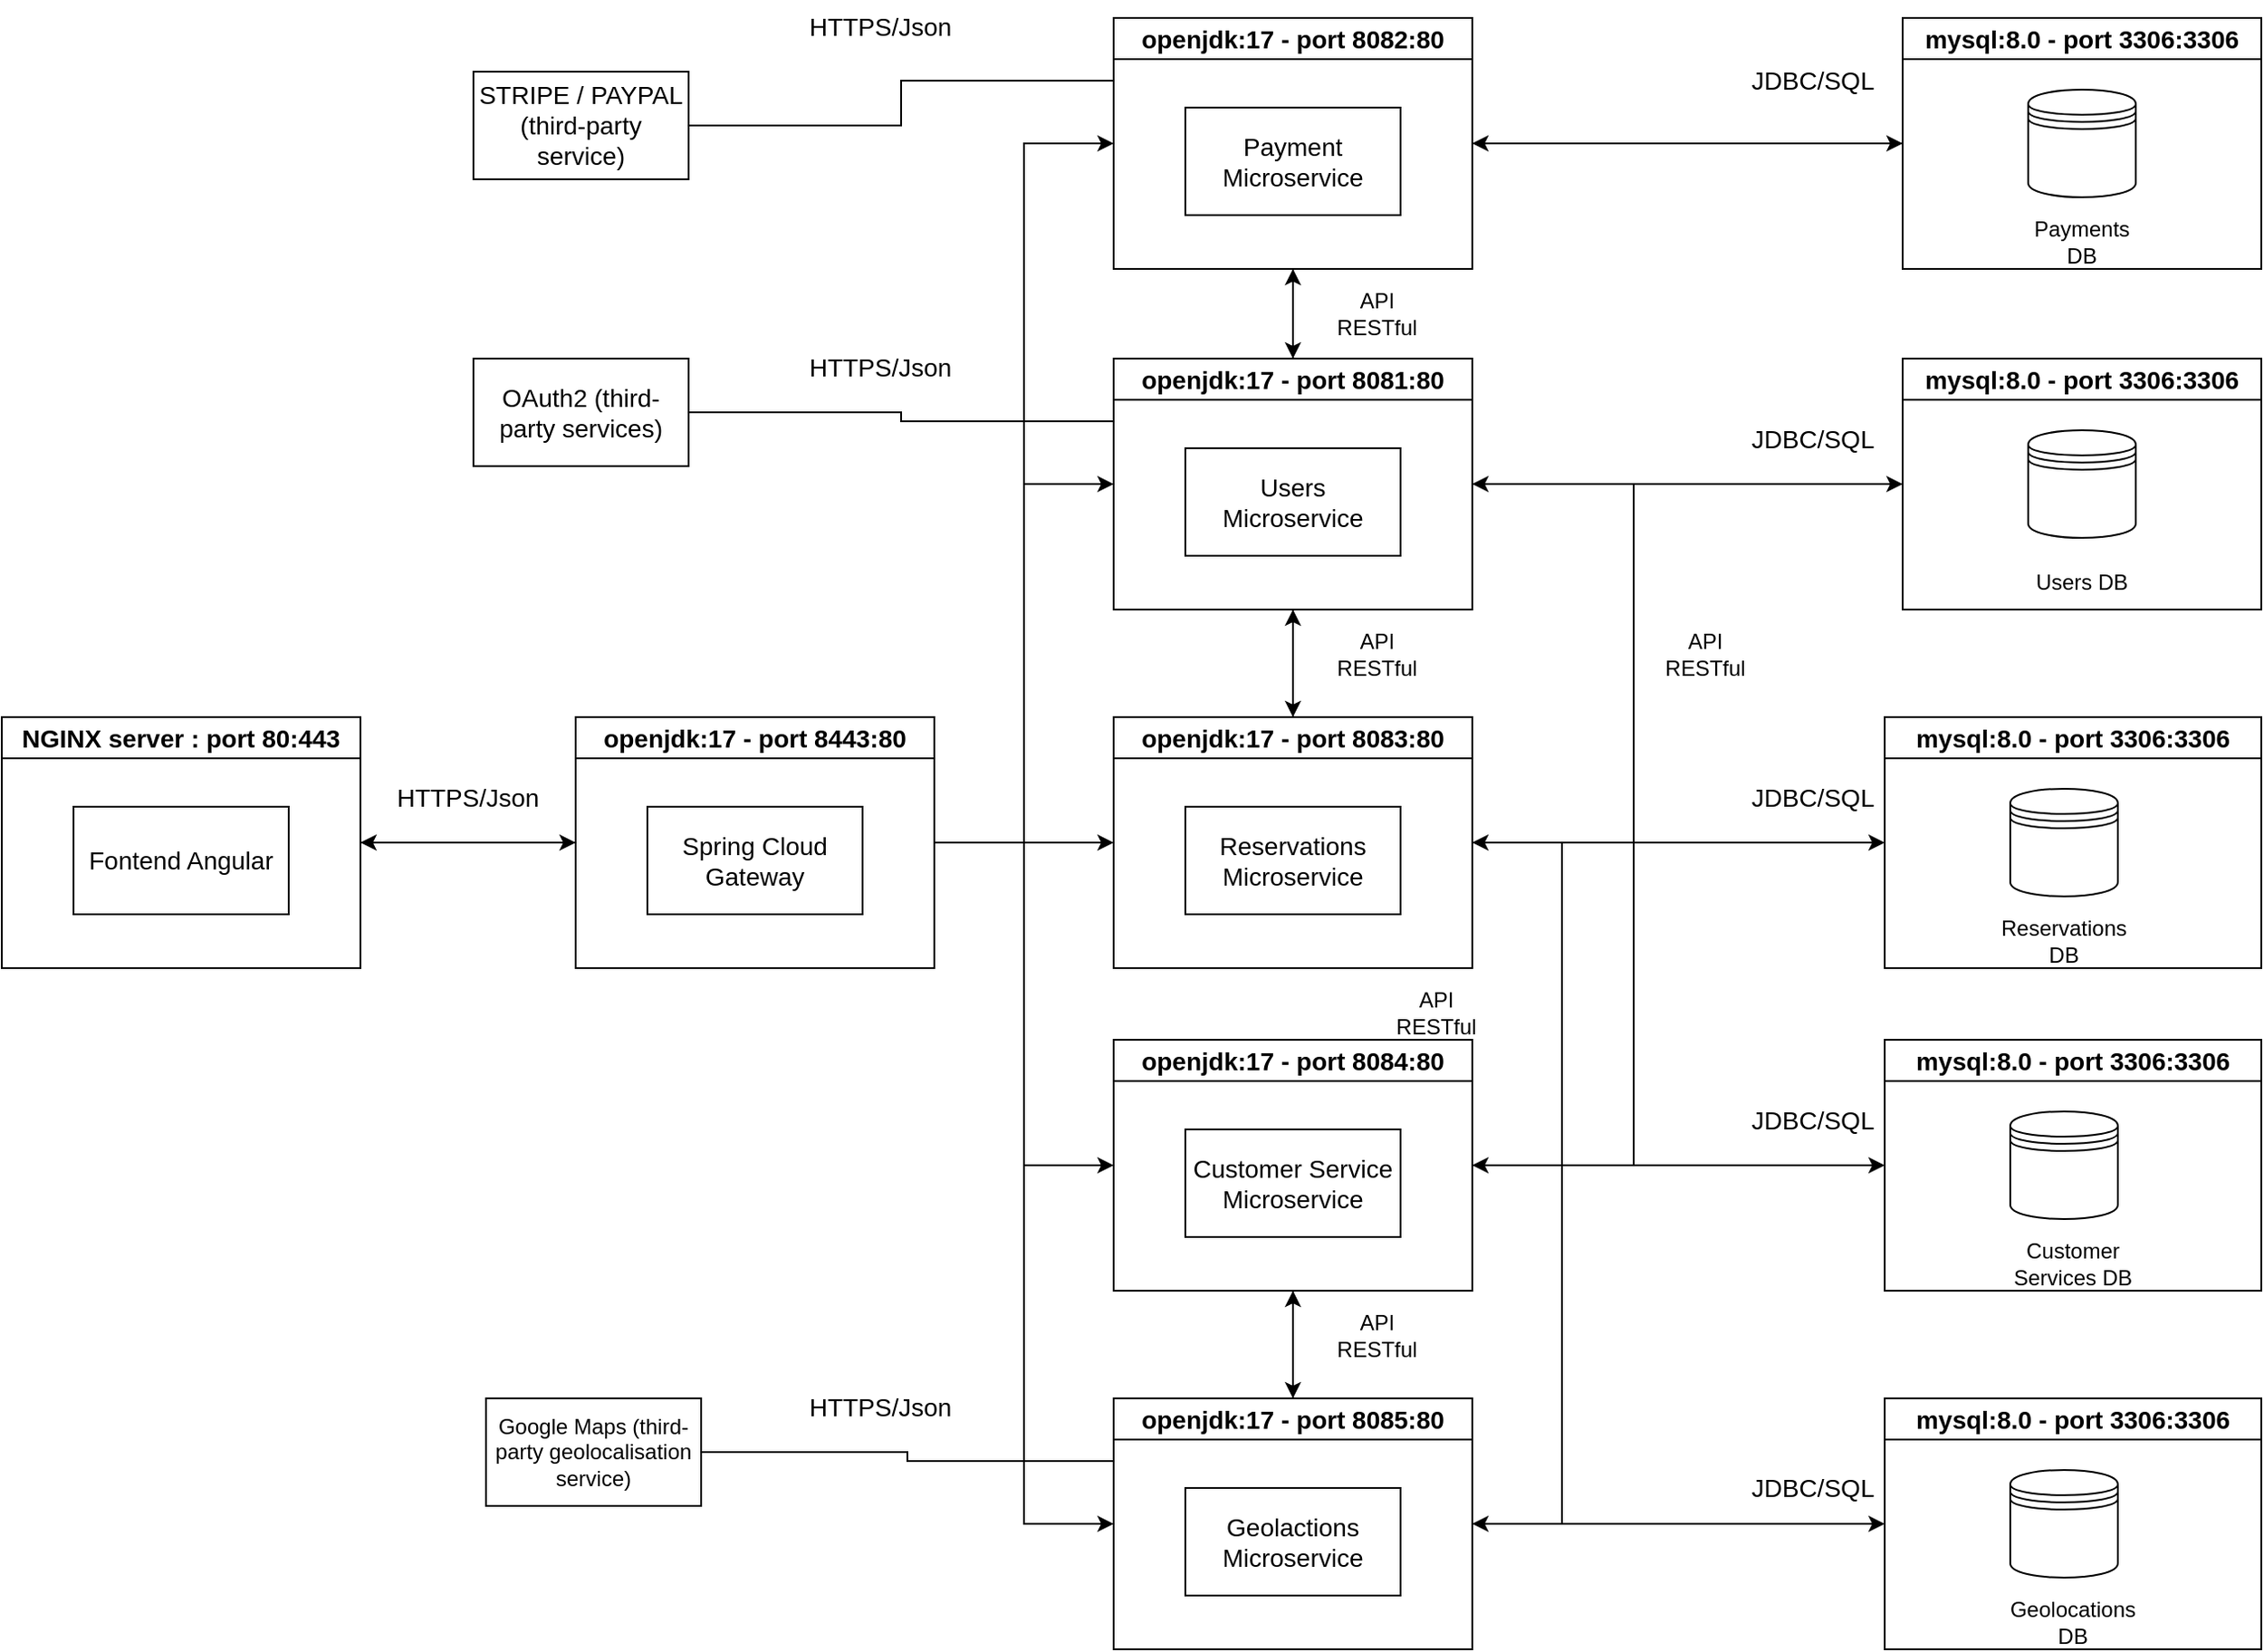 <mxfile version="24.7.7">
  <diagram name="Page-1" id="HTvIIr98uRL_a_d4ipdB">
    <mxGraphModel dx="1766" dy="2174" grid="1" gridSize="10" guides="1" tooltips="1" connect="1" arrows="1" fold="1" page="1" pageScale="1" pageWidth="827" pageHeight="1169" math="0" shadow="0">
      <root>
        <mxCell id="0" />
        <mxCell id="1" parent="0" />
        <mxCell id="VIl7qetFcdLMGMQmezE--7" style="edgeStyle=orthogonalEdgeStyle;rounded=0;orthogonalLoop=1;jettySize=auto;html=1;entryX=0;entryY=0.5;entryDx=0;entryDy=0;" edge="1" parent="1" source="VIl7qetFcdLMGMQmezE--1" target="VIl7qetFcdLMGMQmezE--3">
          <mxGeometry relative="1" as="geometry" />
        </mxCell>
        <mxCell id="VIl7qetFcdLMGMQmezE--1" value="&lt;font style=&quot;font-size: 14px;&quot;&gt;NGINX server : port 80:443&lt;/font&gt;" style="swimlane;whiteSpace=wrap;html=1;" vertex="1" parent="1">
          <mxGeometry x="30" y="170" width="200" height="140" as="geometry" />
        </mxCell>
        <UserObject label="&lt;font style=&quot;font-size: 14px;&quot;&gt;Fontend Angular&lt;/font&gt;" treeRoot="1" id="VIl7qetFcdLMGMQmezE--2">
          <mxCell style="whiteSpace=wrap;html=1;align=center;treeFolding=1;treeMoving=1;newEdgeStyle={&quot;edgeStyle&quot;:&quot;elbowEdgeStyle&quot;,&quot;startArrow&quot;:&quot;none&quot;,&quot;endArrow&quot;:&quot;none&quot;};" vertex="1" parent="VIl7qetFcdLMGMQmezE--1">
            <mxGeometry x="40" y="50" width="120" height="60" as="geometry" />
          </mxCell>
        </UserObject>
        <mxCell id="VIl7qetFcdLMGMQmezE--8" style="edgeStyle=orthogonalEdgeStyle;rounded=0;orthogonalLoop=1;jettySize=auto;html=1;entryX=1;entryY=0.5;entryDx=0;entryDy=0;" edge="1" parent="1" source="VIl7qetFcdLMGMQmezE--3" target="VIl7qetFcdLMGMQmezE--1">
          <mxGeometry relative="1" as="geometry" />
        </mxCell>
        <mxCell id="VIl7qetFcdLMGMQmezE--18" style="edgeStyle=orthogonalEdgeStyle;rounded=0;orthogonalLoop=1;jettySize=auto;html=1;entryX=0;entryY=0.5;entryDx=0;entryDy=0;" edge="1" parent="1" source="VIl7qetFcdLMGMQmezE--3" target="VIl7qetFcdLMGMQmezE--12">
          <mxGeometry relative="1" as="geometry" />
        </mxCell>
        <mxCell id="VIl7qetFcdLMGMQmezE--19" style="edgeStyle=orthogonalEdgeStyle;rounded=0;orthogonalLoop=1;jettySize=auto;html=1;entryX=0;entryY=0.5;entryDx=0;entryDy=0;" edge="1" parent="1" source="VIl7qetFcdLMGMQmezE--3" target="VIl7qetFcdLMGMQmezE--5">
          <mxGeometry relative="1" as="geometry" />
        </mxCell>
        <mxCell id="VIl7qetFcdLMGMQmezE--20" style="edgeStyle=orthogonalEdgeStyle;rounded=0;orthogonalLoop=1;jettySize=auto;html=1;entryX=0;entryY=0.5;entryDx=0;entryDy=0;" edge="1" parent="1" source="VIl7qetFcdLMGMQmezE--3" target="VIl7qetFcdLMGMQmezE--10">
          <mxGeometry relative="1" as="geometry" />
        </mxCell>
        <mxCell id="VIl7qetFcdLMGMQmezE--21" style="edgeStyle=orthogonalEdgeStyle;rounded=0;orthogonalLoop=1;jettySize=auto;html=1;entryX=0;entryY=0.5;entryDx=0;entryDy=0;" edge="1" parent="1" source="VIl7qetFcdLMGMQmezE--3" target="VIl7qetFcdLMGMQmezE--14">
          <mxGeometry relative="1" as="geometry" />
        </mxCell>
        <mxCell id="VIl7qetFcdLMGMQmezE--22" style="edgeStyle=orthogonalEdgeStyle;rounded=0;orthogonalLoop=1;jettySize=auto;html=1;entryX=0;entryY=0.5;entryDx=0;entryDy=0;" edge="1" parent="1" source="VIl7qetFcdLMGMQmezE--3" target="VIl7qetFcdLMGMQmezE--16">
          <mxGeometry relative="1" as="geometry" />
        </mxCell>
        <mxCell id="VIl7qetFcdLMGMQmezE--3" value="&lt;font style=&quot;font-size: 14px;&quot;&gt;openjdk:17 - port 8443:80&lt;/font&gt;" style="swimlane;whiteSpace=wrap;html=1;" vertex="1" parent="1">
          <mxGeometry x="350" y="170" width="200" height="140" as="geometry" />
        </mxCell>
        <UserObject label="&lt;font style=&quot;font-size: 14px;&quot;&gt;Spring Cloud Gateway&lt;/font&gt;" treeRoot="1" id="VIl7qetFcdLMGMQmezE--4">
          <mxCell style="whiteSpace=wrap;html=1;align=center;treeFolding=1;treeMoving=1;newEdgeStyle={&quot;edgeStyle&quot;:&quot;elbowEdgeStyle&quot;,&quot;startArrow&quot;:&quot;none&quot;,&quot;endArrow&quot;:&quot;none&quot;};" vertex="1" parent="VIl7qetFcdLMGMQmezE--3">
            <mxGeometry x="40" y="50" width="120" height="60" as="geometry" />
          </mxCell>
        </UserObject>
        <mxCell id="VIl7qetFcdLMGMQmezE--44" style="edgeStyle=orthogonalEdgeStyle;rounded=0;orthogonalLoop=1;jettySize=auto;html=1;entryX=0.5;entryY=1;entryDx=0;entryDy=0;" edge="1" parent="1" source="VIl7qetFcdLMGMQmezE--5" target="VIl7qetFcdLMGMQmezE--10">
          <mxGeometry relative="1" as="geometry" />
        </mxCell>
        <mxCell id="VIl7qetFcdLMGMQmezE--49" style="edgeStyle=orthogonalEdgeStyle;rounded=0;orthogonalLoop=1;jettySize=auto;html=1;" edge="1" parent="1" source="VIl7qetFcdLMGMQmezE--5">
          <mxGeometry relative="1" as="geometry">
            <mxPoint x="750" y="170" as="targetPoint" />
          </mxGeometry>
        </mxCell>
        <mxCell id="VIl7qetFcdLMGMQmezE--65" style="edgeStyle=orthogonalEdgeStyle;rounded=0;orthogonalLoop=1;jettySize=auto;html=1;entryX=1;entryY=0.5;entryDx=0;entryDy=0;" edge="1" parent="1" source="VIl7qetFcdLMGMQmezE--5" target="VIl7qetFcdLMGMQmezE--14">
          <mxGeometry relative="1" as="geometry">
            <Array as="points">
              <mxPoint x="940" y="40" />
              <mxPoint x="940" y="420" />
            </Array>
          </mxGeometry>
        </mxCell>
        <mxCell id="VIl7qetFcdLMGMQmezE--84" style="edgeStyle=orthogonalEdgeStyle;rounded=0;orthogonalLoop=1;jettySize=auto;html=1;entryX=0;entryY=0.5;entryDx=0;entryDy=0;" edge="1" parent="1" source="VIl7qetFcdLMGMQmezE--5" target="VIl7qetFcdLMGMQmezE--81">
          <mxGeometry relative="1" as="geometry" />
        </mxCell>
        <mxCell id="VIl7qetFcdLMGMQmezE--5" value="&lt;font style=&quot;font-size: 14px;&quot;&gt;openjdk:17 - port 8081:80&lt;/font&gt;" style="swimlane;whiteSpace=wrap;html=1;" vertex="1" parent="1">
          <mxGeometry x="650" y="-30" width="200" height="140" as="geometry" />
        </mxCell>
        <UserObject label="&lt;font style=&quot;font-size: 14px;&quot;&gt;Users Microservice&lt;/font&gt;" treeRoot="1" id="VIl7qetFcdLMGMQmezE--6">
          <mxCell style="whiteSpace=wrap;html=1;align=center;treeFolding=1;treeMoving=1;newEdgeStyle={&quot;edgeStyle&quot;:&quot;elbowEdgeStyle&quot;,&quot;startArrow&quot;:&quot;none&quot;,&quot;endArrow&quot;:&quot;none&quot;};" vertex="1" parent="VIl7qetFcdLMGMQmezE--5">
            <mxGeometry x="40" y="50" width="120" height="60" as="geometry" />
          </mxCell>
        </UserObject>
        <mxCell id="VIl7qetFcdLMGMQmezE--9" value="&lt;font style=&quot;font-size: 14px;&quot;&gt;HTTPS/Json&lt;/font&gt;" style="text;html=1;align=center;verticalAlign=middle;whiteSpace=wrap;rounded=0;" vertex="1" parent="1">
          <mxGeometry x="260" y="200" width="60" height="30" as="geometry" />
        </mxCell>
        <mxCell id="VIl7qetFcdLMGMQmezE--43" style="edgeStyle=orthogonalEdgeStyle;rounded=0;orthogonalLoop=1;jettySize=auto;html=1;entryX=0.5;entryY=0;entryDx=0;entryDy=0;" edge="1" parent="1" source="VIl7qetFcdLMGMQmezE--10" target="VIl7qetFcdLMGMQmezE--5">
          <mxGeometry relative="1" as="geometry" />
        </mxCell>
        <mxCell id="VIl7qetFcdLMGMQmezE--74" style="edgeStyle=orthogonalEdgeStyle;rounded=0;orthogonalLoop=1;jettySize=auto;html=1;entryX=0;entryY=0.5;entryDx=0;entryDy=0;" edge="1" parent="1" source="VIl7qetFcdLMGMQmezE--10" target="VIl7qetFcdLMGMQmezE--69">
          <mxGeometry relative="1" as="geometry" />
        </mxCell>
        <mxCell id="VIl7qetFcdLMGMQmezE--10" value="&lt;font style=&quot;font-size: 14px;&quot;&gt;openjdk:17 - port 8082:80&lt;/font&gt;" style="swimlane;whiteSpace=wrap;html=1;" vertex="1" parent="1">
          <mxGeometry x="650" y="-220" width="200" height="140" as="geometry" />
        </mxCell>
        <UserObject label="&lt;font style=&quot;font-size: 14px;&quot;&gt;Payment Microservice&lt;/font&gt;" treeRoot="1" id="VIl7qetFcdLMGMQmezE--11">
          <mxCell style="whiteSpace=wrap;html=1;align=center;treeFolding=1;treeMoving=1;newEdgeStyle={&quot;edgeStyle&quot;:&quot;elbowEdgeStyle&quot;,&quot;startArrow&quot;:&quot;none&quot;,&quot;endArrow&quot;:&quot;none&quot;};" vertex="1" parent="VIl7qetFcdLMGMQmezE--10">
            <mxGeometry x="40" y="50" width="120" height="60" as="geometry" />
          </mxCell>
        </UserObject>
        <mxCell id="VIl7qetFcdLMGMQmezE--47" style="edgeStyle=orthogonalEdgeStyle;rounded=0;orthogonalLoop=1;jettySize=auto;html=1;entryX=0.5;entryY=1;entryDx=0;entryDy=0;" edge="1" parent="1" source="VIl7qetFcdLMGMQmezE--12" target="VIl7qetFcdLMGMQmezE--5">
          <mxGeometry relative="1" as="geometry" />
        </mxCell>
        <mxCell id="VIl7qetFcdLMGMQmezE--60" style="edgeStyle=orthogonalEdgeStyle;rounded=0;orthogonalLoop=1;jettySize=auto;html=1;entryX=1;entryY=0.5;entryDx=0;entryDy=0;" edge="1" parent="1" source="VIl7qetFcdLMGMQmezE--12" target="VIl7qetFcdLMGMQmezE--16">
          <mxGeometry relative="1" as="geometry">
            <Array as="points">
              <mxPoint x="900" y="240" />
              <mxPoint x="900" y="620" />
            </Array>
          </mxGeometry>
        </mxCell>
        <mxCell id="VIl7qetFcdLMGMQmezE--89" style="edgeStyle=orthogonalEdgeStyle;rounded=0;orthogonalLoop=1;jettySize=auto;html=1;entryX=0;entryY=0.5;entryDx=0;entryDy=0;" edge="1" parent="1" source="VIl7qetFcdLMGMQmezE--12" target="VIl7qetFcdLMGMQmezE--86">
          <mxGeometry relative="1" as="geometry" />
        </mxCell>
        <mxCell id="VIl7qetFcdLMGMQmezE--12" value="&lt;font style=&quot;font-size: 14px;&quot;&gt;openjdk:17 - port 8083:80&lt;/font&gt;" style="swimlane;whiteSpace=wrap;html=1;" vertex="1" parent="1">
          <mxGeometry x="650" y="170" width="200" height="140" as="geometry" />
        </mxCell>
        <UserObject label="&lt;font style=&quot;font-size: 14px;&quot;&gt;Reservations Microservice&lt;/font&gt;" treeRoot="1" id="VIl7qetFcdLMGMQmezE--13">
          <mxCell style="whiteSpace=wrap;html=1;align=center;treeFolding=1;treeMoving=1;newEdgeStyle={&quot;edgeStyle&quot;:&quot;elbowEdgeStyle&quot;,&quot;startArrow&quot;:&quot;none&quot;,&quot;endArrow&quot;:&quot;none&quot;};" vertex="1" parent="VIl7qetFcdLMGMQmezE--12">
            <mxGeometry x="40" y="50" width="120" height="60" as="geometry" />
          </mxCell>
        </UserObject>
        <mxCell id="VIl7qetFcdLMGMQmezE--51" style="edgeStyle=orthogonalEdgeStyle;rounded=0;orthogonalLoop=1;jettySize=auto;html=1;entryX=0.5;entryY=0;entryDx=0;entryDy=0;" edge="1" parent="1" source="VIl7qetFcdLMGMQmezE--14" target="VIl7qetFcdLMGMQmezE--16">
          <mxGeometry relative="1" as="geometry" />
        </mxCell>
        <mxCell id="VIl7qetFcdLMGMQmezE--63" style="edgeStyle=orthogonalEdgeStyle;rounded=0;orthogonalLoop=1;jettySize=auto;html=1;entryX=1;entryY=0.5;entryDx=0;entryDy=0;" edge="1" parent="1" source="VIl7qetFcdLMGMQmezE--14" target="VIl7qetFcdLMGMQmezE--5">
          <mxGeometry relative="1" as="geometry">
            <Array as="points">
              <mxPoint x="940" y="420" />
              <mxPoint x="940" y="40" />
            </Array>
          </mxGeometry>
        </mxCell>
        <mxCell id="VIl7qetFcdLMGMQmezE--99" style="edgeStyle=orthogonalEdgeStyle;rounded=0;orthogonalLoop=1;jettySize=auto;html=1;entryX=0;entryY=0.5;entryDx=0;entryDy=0;" edge="1" parent="1" source="VIl7qetFcdLMGMQmezE--14" target="VIl7qetFcdLMGMQmezE--96">
          <mxGeometry relative="1" as="geometry" />
        </mxCell>
        <mxCell id="VIl7qetFcdLMGMQmezE--14" value="&lt;font style=&quot;font-size: 14px;&quot;&gt;openjdk:17 - port 8084:80&lt;/font&gt;" style="swimlane;whiteSpace=wrap;html=1;" vertex="1" parent="1">
          <mxGeometry x="650" y="350" width="200" height="140" as="geometry" />
        </mxCell>
        <UserObject label="&lt;font style=&quot;font-size: 14px;&quot;&gt;Customer Service Microservice&lt;/font&gt;" treeRoot="1" id="VIl7qetFcdLMGMQmezE--15">
          <mxCell style="whiteSpace=wrap;html=1;align=center;treeFolding=1;treeMoving=1;newEdgeStyle={&quot;edgeStyle&quot;:&quot;elbowEdgeStyle&quot;,&quot;startArrow&quot;:&quot;none&quot;,&quot;endArrow&quot;:&quot;none&quot;};" vertex="1" parent="VIl7qetFcdLMGMQmezE--14">
            <mxGeometry x="40" y="50" width="120" height="60" as="geometry" />
          </mxCell>
        </UserObject>
        <mxCell id="VIl7qetFcdLMGMQmezE--52" style="edgeStyle=orthogonalEdgeStyle;rounded=0;orthogonalLoop=1;jettySize=auto;html=1;entryX=0.5;entryY=1;entryDx=0;entryDy=0;" edge="1" parent="1" source="VIl7qetFcdLMGMQmezE--16" target="VIl7qetFcdLMGMQmezE--14">
          <mxGeometry relative="1" as="geometry" />
        </mxCell>
        <mxCell id="VIl7qetFcdLMGMQmezE--61" style="edgeStyle=orthogonalEdgeStyle;rounded=0;orthogonalLoop=1;jettySize=auto;html=1;entryX=1;entryY=0.5;entryDx=0;entryDy=0;" edge="1" parent="1" source="VIl7qetFcdLMGMQmezE--16" target="VIl7qetFcdLMGMQmezE--12">
          <mxGeometry relative="1" as="geometry">
            <Array as="points">
              <mxPoint x="900" y="620" />
              <mxPoint x="900" y="240" />
            </Array>
          </mxGeometry>
        </mxCell>
        <mxCell id="VIl7qetFcdLMGMQmezE--105" style="edgeStyle=orthogonalEdgeStyle;rounded=0;orthogonalLoop=1;jettySize=auto;html=1;entryX=0;entryY=0.5;entryDx=0;entryDy=0;" edge="1" parent="1" source="VIl7qetFcdLMGMQmezE--16" target="VIl7qetFcdLMGMQmezE--102">
          <mxGeometry relative="1" as="geometry" />
        </mxCell>
        <mxCell id="VIl7qetFcdLMGMQmezE--16" value="&lt;font style=&quot;font-size: 14px;&quot;&gt;openjdk:17 - port 8085:80&lt;/font&gt;" style="swimlane;whiteSpace=wrap;html=1;" vertex="1" parent="1">
          <mxGeometry x="650" y="550" width="200" height="140" as="geometry" />
        </mxCell>
        <UserObject label="&lt;font style=&quot;font-size: 14px;&quot;&gt;Geolactions Microservice&lt;/font&gt;" treeRoot="1" id="VIl7qetFcdLMGMQmezE--17">
          <mxCell style="whiteSpace=wrap;html=1;align=center;treeFolding=1;treeMoving=1;newEdgeStyle={&quot;edgeStyle&quot;:&quot;elbowEdgeStyle&quot;,&quot;startArrow&quot;:&quot;none&quot;,&quot;endArrow&quot;:&quot;none&quot;};" vertex="1" parent="VIl7qetFcdLMGMQmezE--16">
            <mxGeometry x="40" y="50" width="120" height="60" as="geometry" />
          </mxCell>
        </UserObject>
        <mxCell id="VIl7qetFcdLMGMQmezE--34" style="edgeStyle=elbowEdgeStyle;rounded=0;orthogonalLoop=1;jettySize=auto;html=1;startArrow=none;endArrow=none;entryX=0;entryY=0.25;entryDx=0;entryDy=0;" edge="1" parent="1" source="VIl7qetFcdLMGMQmezE--29" target="VIl7qetFcdLMGMQmezE--10">
          <mxGeometry relative="1" as="geometry" />
        </mxCell>
        <UserObject label="&lt;font style=&quot;font-size: 14px;&quot;&gt;STRIPE / PAYPAL (third-party service)&lt;/font&gt;" treeRoot="1" id="VIl7qetFcdLMGMQmezE--29">
          <mxCell style="whiteSpace=wrap;html=1;align=center;treeFolding=1;treeMoving=1;newEdgeStyle={&quot;edgeStyle&quot;:&quot;elbowEdgeStyle&quot;,&quot;startArrow&quot;:&quot;none&quot;,&quot;endArrow&quot;:&quot;none&quot;};" vertex="1" parent="1">
            <mxGeometry x="293" y="-190" width="120" height="60" as="geometry" />
          </mxCell>
        </UserObject>
        <mxCell id="VIl7qetFcdLMGMQmezE--31" value="&lt;font style=&quot;font-size: 14px;&quot;&gt;HTTPS/Json&lt;/font&gt;" style="text;html=1;align=center;verticalAlign=middle;whiteSpace=wrap;rounded=0;" vertex="1" parent="1">
          <mxGeometry x="490" y="-230" width="60" height="30" as="geometry" />
        </mxCell>
        <mxCell id="VIl7qetFcdLMGMQmezE--36" style="edgeStyle=elbowEdgeStyle;rounded=0;orthogonalLoop=1;jettySize=auto;html=1;startArrow=none;endArrow=none;entryX=0;entryY=0.25;entryDx=0;entryDy=0;" edge="1" parent="1" source="VIl7qetFcdLMGMQmezE--35" target="VIl7qetFcdLMGMQmezE--5">
          <mxGeometry relative="1" as="geometry" />
        </mxCell>
        <UserObject label="&lt;font style=&quot;font-size: 14px;&quot;&gt;OAuth2 (third-party services)&lt;/font&gt;" treeRoot="1" id="VIl7qetFcdLMGMQmezE--35">
          <mxCell style="whiteSpace=wrap;html=1;align=center;treeFolding=1;treeMoving=1;newEdgeStyle={&quot;edgeStyle&quot;:&quot;elbowEdgeStyle&quot;,&quot;startArrow&quot;:&quot;none&quot;,&quot;endArrow&quot;:&quot;none&quot;};" vertex="1" parent="1">
            <mxGeometry x="293" y="-30" width="120" height="60" as="geometry" />
          </mxCell>
        </UserObject>
        <mxCell id="VIl7qetFcdLMGMQmezE--37" value="&lt;font style=&quot;font-size: 14px;&quot;&gt;HTTPS/Json&lt;/font&gt;" style="text;html=1;align=center;verticalAlign=middle;whiteSpace=wrap;rounded=0;" vertex="1" parent="1">
          <mxGeometry x="490" y="-40" width="60" height="30" as="geometry" />
        </mxCell>
        <mxCell id="VIl7qetFcdLMGMQmezE--40" style="edgeStyle=elbowEdgeStyle;rounded=0;orthogonalLoop=1;jettySize=auto;html=1;startArrow=none;endArrow=none;entryX=0;entryY=0.25;entryDx=0;entryDy=0;" edge="1" parent="1" source="VIl7qetFcdLMGMQmezE--39" target="VIl7qetFcdLMGMQmezE--16">
          <mxGeometry relative="1" as="geometry" />
        </mxCell>
        <UserObject label="Google Maps (third-party geolocalisation service)" treeRoot="1" id="VIl7qetFcdLMGMQmezE--39">
          <mxCell style="whiteSpace=wrap;html=1;align=center;treeFolding=1;treeMoving=1;newEdgeStyle={&quot;edgeStyle&quot;:&quot;elbowEdgeStyle&quot;,&quot;startArrow&quot;:&quot;none&quot;,&quot;endArrow&quot;:&quot;none&quot;};" vertex="1" parent="1">
            <mxGeometry x="300" y="550" width="120" height="60" as="geometry" />
          </mxCell>
        </UserObject>
        <mxCell id="VIl7qetFcdLMGMQmezE--41" value="&lt;font style=&quot;font-size: 14px;&quot;&gt;HTTPS/Json&lt;/font&gt;" style="text;html=1;align=center;verticalAlign=middle;whiteSpace=wrap;rounded=0;" vertex="1" parent="1">
          <mxGeometry x="490" y="540" width="60" height="30" as="geometry" />
        </mxCell>
        <mxCell id="VIl7qetFcdLMGMQmezE--45" value="API RESTful" style="text;html=1;align=center;verticalAlign=middle;whiteSpace=wrap;rounded=0;" vertex="1" parent="1">
          <mxGeometry x="767" y="-70" width="60" height="30" as="geometry" />
        </mxCell>
        <mxCell id="VIl7qetFcdLMGMQmezE--50" value="API RESTful" style="text;html=1;align=center;verticalAlign=middle;whiteSpace=wrap;rounded=0;" vertex="1" parent="1">
          <mxGeometry x="767" y="120" width="60" height="30" as="geometry" />
        </mxCell>
        <mxCell id="VIl7qetFcdLMGMQmezE--55" value="API RESTful" style="text;html=1;align=center;verticalAlign=middle;whiteSpace=wrap;rounded=0;" vertex="1" parent="1">
          <mxGeometry x="767" y="500" width="60" height="30" as="geometry" />
        </mxCell>
        <mxCell id="VIl7qetFcdLMGMQmezE--62" value="API RESTful" style="text;html=1;align=center;verticalAlign=middle;whiteSpace=wrap;rounded=0;" vertex="1" parent="1">
          <mxGeometry x="800" y="320" width="60" height="30" as="geometry" />
        </mxCell>
        <mxCell id="VIl7qetFcdLMGMQmezE--64" value="API RESTful" style="text;html=1;align=center;verticalAlign=middle;whiteSpace=wrap;rounded=0;" vertex="1" parent="1">
          <mxGeometry x="950" y="120" width="60" height="30" as="geometry" />
        </mxCell>
        <mxCell id="VIl7qetFcdLMGMQmezE--75" style="edgeStyle=orthogonalEdgeStyle;rounded=0;orthogonalLoop=1;jettySize=auto;html=1;entryX=1;entryY=0.5;entryDx=0;entryDy=0;" edge="1" parent="1" source="VIl7qetFcdLMGMQmezE--69" target="VIl7qetFcdLMGMQmezE--10">
          <mxGeometry relative="1" as="geometry" />
        </mxCell>
        <mxCell id="VIl7qetFcdLMGMQmezE--69" value="&lt;font style=&quot;font-size: 14px;&quot;&gt;mysql:8.0 - port 3306:3306&lt;/font&gt;" style="swimlane;whiteSpace=wrap;html=1;" vertex="1" parent="1">
          <mxGeometry x="1090" y="-220" width="200" height="140" as="geometry" />
        </mxCell>
        <mxCell id="VIl7qetFcdLMGMQmezE--72" value="" style="shape=datastore;whiteSpace=wrap;html=1;" vertex="1" parent="VIl7qetFcdLMGMQmezE--69">
          <mxGeometry x="70" y="40" width="60" height="60" as="geometry" />
        </mxCell>
        <mxCell id="VIl7qetFcdLMGMQmezE--73" value="Payments DB" style="text;html=1;align=center;verticalAlign=middle;whiteSpace=wrap;rounded=0;" vertex="1" parent="VIl7qetFcdLMGMQmezE--69">
          <mxGeometry x="70" y="110" width="60" height="30" as="geometry" />
        </mxCell>
        <mxCell id="VIl7qetFcdLMGMQmezE--79" value="&lt;font style=&quot;font-size: 14px;&quot;&gt;JDBC/SQL&lt;/font&gt;" style="text;html=1;align=center;verticalAlign=middle;whiteSpace=wrap;rounded=0;" vertex="1" parent="1">
          <mxGeometry x="1010" y="-200" width="60" height="30" as="geometry" />
        </mxCell>
        <mxCell id="VIl7qetFcdLMGMQmezE--81" value="&lt;font style=&quot;font-size: 14px;&quot;&gt;mysql:8.0 - port 3306:3306&lt;/font&gt;" style="swimlane;whiteSpace=wrap;html=1;" vertex="1" parent="1">
          <mxGeometry x="1090" y="-30" width="200" height="140" as="geometry" />
        </mxCell>
        <mxCell id="VIl7qetFcdLMGMQmezE--82" value="" style="shape=datastore;whiteSpace=wrap;html=1;" vertex="1" parent="VIl7qetFcdLMGMQmezE--81">
          <mxGeometry x="70" y="40" width="60" height="60" as="geometry" />
        </mxCell>
        <mxCell id="VIl7qetFcdLMGMQmezE--83" value="Users DB" style="text;html=1;align=center;verticalAlign=middle;whiteSpace=wrap;rounded=0;" vertex="1" parent="VIl7qetFcdLMGMQmezE--81">
          <mxGeometry x="70" y="110" width="60" height="30" as="geometry" />
        </mxCell>
        <mxCell id="VIl7qetFcdLMGMQmezE--85" value="&lt;font style=&quot;font-size: 14px;&quot;&gt;JDBC/SQL&lt;/font&gt;" style="text;html=1;align=center;verticalAlign=middle;whiteSpace=wrap;rounded=0;" vertex="1" parent="1">
          <mxGeometry x="1010" width="60" height="30" as="geometry" />
        </mxCell>
        <mxCell id="VIl7qetFcdLMGMQmezE--86" value="&lt;font style=&quot;font-size: 14px;&quot;&gt;mysql:8.0 - port 3306:3306&lt;/font&gt;" style="swimlane;whiteSpace=wrap;html=1;" vertex="1" parent="1">
          <mxGeometry x="1080" y="170" width="210" height="140" as="geometry" />
        </mxCell>
        <mxCell id="VIl7qetFcdLMGMQmezE--87" value="" style="shape=datastore;whiteSpace=wrap;html=1;" vertex="1" parent="VIl7qetFcdLMGMQmezE--86">
          <mxGeometry x="70" y="40" width="60" height="60" as="geometry" />
        </mxCell>
        <mxCell id="VIl7qetFcdLMGMQmezE--88" value="Reservations DB" style="text;html=1;align=center;verticalAlign=middle;whiteSpace=wrap;rounded=0;" vertex="1" parent="VIl7qetFcdLMGMQmezE--86">
          <mxGeometry x="70" y="110" width="60" height="30" as="geometry" />
        </mxCell>
        <mxCell id="VIl7qetFcdLMGMQmezE--94" value="&lt;font style=&quot;font-size: 14px;&quot;&gt;JDBC/SQL&lt;/font&gt;" style="text;html=1;align=center;verticalAlign=middle;whiteSpace=wrap;rounded=0;" vertex="1" parent="1">
          <mxGeometry x="1010" y="200" width="60" height="30" as="geometry" />
        </mxCell>
        <mxCell id="VIl7qetFcdLMGMQmezE--96" value="&lt;font style=&quot;font-size: 14px;&quot;&gt;mysql:8.0 - port 3306:3306&lt;/font&gt;" style="swimlane;whiteSpace=wrap;html=1;" vertex="1" parent="1">
          <mxGeometry x="1080" y="350" width="210" height="140" as="geometry" />
        </mxCell>
        <mxCell id="VIl7qetFcdLMGMQmezE--97" value="" style="shape=datastore;whiteSpace=wrap;html=1;" vertex="1" parent="VIl7qetFcdLMGMQmezE--96">
          <mxGeometry x="70" y="40" width="60" height="60" as="geometry" />
        </mxCell>
        <mxCell id="VIl7qetFcdLMGMQmezE--98" value="Customer Services DB" style="text;html=1;align=center;verticalAlign=middle;whiteSpace=wrap;rounded=0;" vertex="1" parent="VIl7qetFcdLMGMQmezE--96">
          <mxGeometry x="60" y="110" width="90" height="30" as="geometry" />
        </mxCell>
        <mxCell id="VIl7qetFcdLMGMQmezE--100" value="&lt;font style=&quot;font-size: 14px;&quot;&gt;JDBC/SQL&lt;/font&gt;" style="text;html=1;align=center;verticalAlign=middle;whiteSpace=wrap;rounded=0;" vertex="1" parent="1">
          <mxGeometry x="1010" y="380" width="60" height="30" as="geometry" />
        </mxCell>
        <mxCell id="VIl7qetFcdLMGMQmezE--102" value="&lt;font style=&quot;font-size: 14px;&quot;&gt;mysql:8.0 - port 3306:3306&lt;/font&gt;" style="swimlane;whiteSpace=wrap;html=1;" vertex="1" parent="1">
          <mxGeometry x="1080" y="550" width="210" height="140" as="geometry" />
        </mxCell>
        <mxCell id="VIl7qetFcdLMGMQmezE--103" value="" style="shape=datastore;whiteSpace=wrap;html=1;" vertex="1" parent="VIl7qetFcdLMGMQmezE--102">
          <mxGeometry x="70" y="40" width="60" height="60" as="geometry" />
        </mxCell>
        <mxCell id="VIl7qetFcdLMGMQmezE--104" value="Geolocations DB" style="text;html=1;align=center;verticalAlign=middle;whiteSpace=wrap;rounded=0;" vertex="1" parent="VIl7qetFcdLMGMQmezE--102">
          <mxGeometry x="60" y="110" width="90" height="30" as="geometry" />
        </mxCell>
        <mxCell id="VIl7qetFcdLMGMQmezE--106" value="&lt;font style=&quot;font-size: 14px;&quot;&gt;JDBC/SQL&lt;/font&gt;" style="text;html=1;align=center;verticalAlign=middle;whiteSpace=wrap;rounded=0;" vertex="1" parent="1">
          <mxGeometry x="1010" y="585" width="60" height="30" as="geometry" />
        </mxCell>
      </root>
    </mxGraphModel>
  </diagram>
</mxfile>

